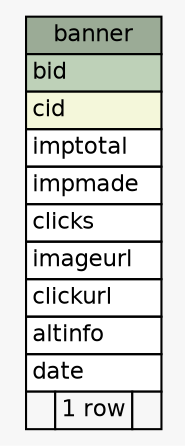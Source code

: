 // dot 2.38.0 on Mac OS X 10.9.4
// SchemaSpy rev 590
digraph "banner" {
  graph [
    rankdir="RL"
    bgcolor="#f7f7f7"
    nodesep="0.18"
    ranksep="0.46"
    fontname="Helvetica"
    fontsize="11"
  ];
  node [
    fontname="Helvetica"
    fontsize="11"
    shape="plaintext"
  ];
  edge [
    arrowsize="0.8"
  ];
  "banner" [
    label=<
    <TABLE BORDER="0" CELLBORDER="1" CELLSPACING="0" BGCOLOR="#ffffff">
      <TR><TD COLSPAN="3" BGCOLOR="#9bab96" ALIGN="CENTER">banner</TD></TR>
      <TR><TD PORT="bid" COLSPAN="3" BGCOLOR="#bed1b8" ALIGN="LEFT">bid</TD></TR>
      <TR><TD PORT="cid" COLSPAN="3" BGCOLOR="#f4f7da" ALIGN="LEFT">cid</TD></TR>
      <TR><TD PORT="imptotal" COLSPAN="3" ALIGN="LEFT">imptotal</TD></TR>
      <TR><TD PORT="impmade" COLSPAN="3" ALIGN="LEFT">impmade</TD></TR>
      <TR><TD PORT="clicks" COLSPAN="3" ALIGN="LEFT">clicks</TD></TR>
      <TR><TD PORT="imageurl" COLSPAN="3" ALIGN="LEFT">imageurl</TD></TR>
      <TR><TD PORT="clickurl" COLSPAN="3" ALIGN="LEFT">clickurl</TD></TR>
      <TR><TD PORT="altinfo" COLSPAN="3" ALIGN="LEFT">altinfo</TD></TR>
      <TR><TD PORT="date" COLSPAN="3" ALIGN="LEFT">date</TD></TR>
      <TR><TD ALIGN="LEFT" BGCOLOR="#f7f7f7">  </TD><TD ALIGN="RIGHT" BGCOLOR="#f7f7f7">1 row</TD><TD ALIGN="RIGHT" BGCOLOR="#f7f7f7">  </TD></TR>
    </TABLE>>
    URL="tables/banner.html"
    tooltip="banner"
  ];
}
